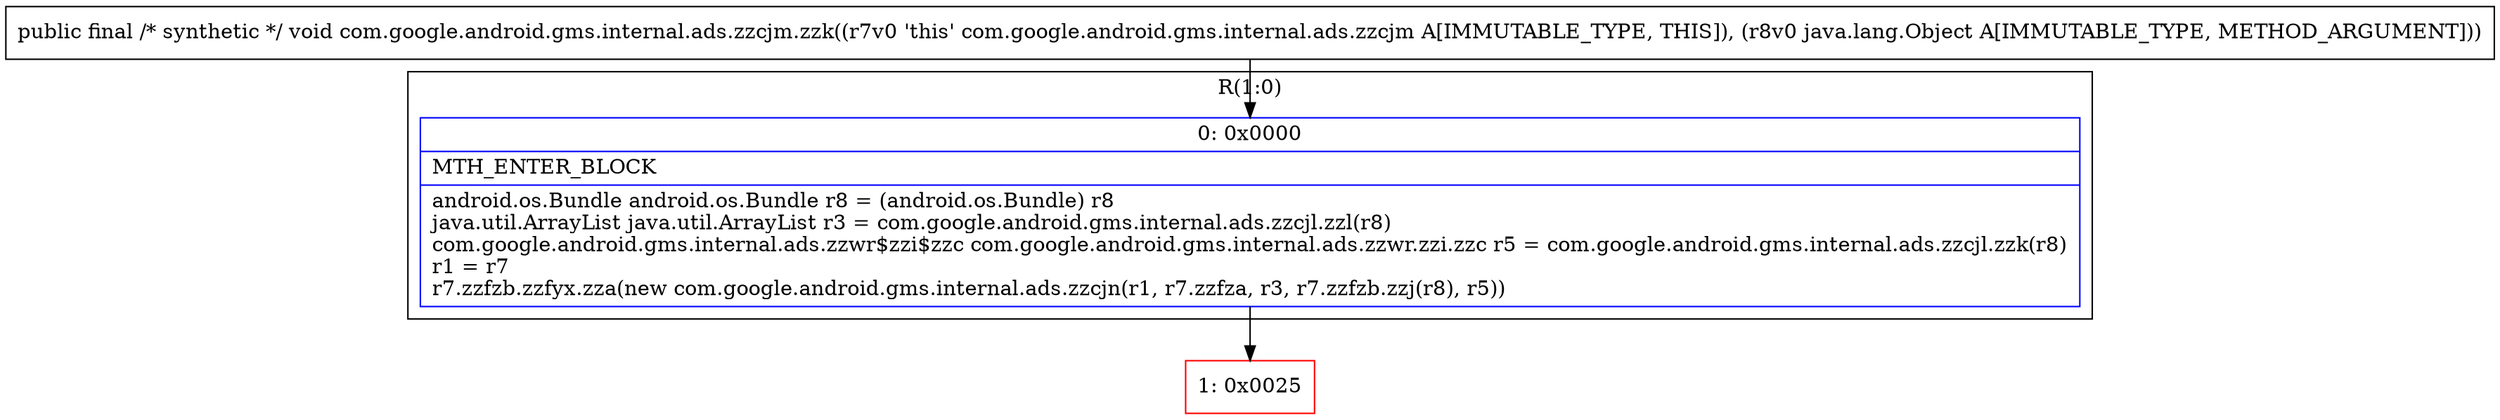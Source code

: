 digraph "CFG forcom.google.android.gms.internal.ads.zzcjm.zzk(Ljava\/lang\/Object;)V" {
subgraph cluster_Region_1586562599 {
label = "R(1:0)";
node [shape=record,color=blue];
Node_0 [shape=record,label="{0\:\ 0x0000|MTH_ENTER_BLOCK\l|android.os.Bundle android.os.Bundle r8 = (android.os.Bundle) r8\ljava.util.ArrayList java.util.ArrayList r3 = com.google.android.gms.internal.ads.zzcjl.zzl(r8)\lcom.google.android.gms.internal.ads.zzwr$zzi$zzc com.google.android.gms.internal.ads.zzwr.zzi.zzc r5 = com.google.android.gms.internal.ads.zzcjl.zzk(r8)\lr1 = r7\lr7.zzfzb.zzfyx.zza(new com.google.android.gms.internal.ads.zzcjn(r1, r7.zzfza, r3, r7.zzfzb.zzj(r8), r5))\l}"];
}
Node_1 [shape=record,color=red,label="{1\:\ 0x0025}"];
MethodNode[shape=record,label="{public final \/* synthetic *\/ void com.google.android.gms.internal.ads.zzcjm.zzk((r7v0 'this' com.google.android.gms.internal.ads.zzcjm A[IMMUTABLE_TYPE, THIS]), (r8v0 java.lang.Object A[IMMUTABLE_TYPE, METHOD_ARGUMENT])) }"];
MethodNode -> Node_0;
Node_0 -> Node_1;
}

